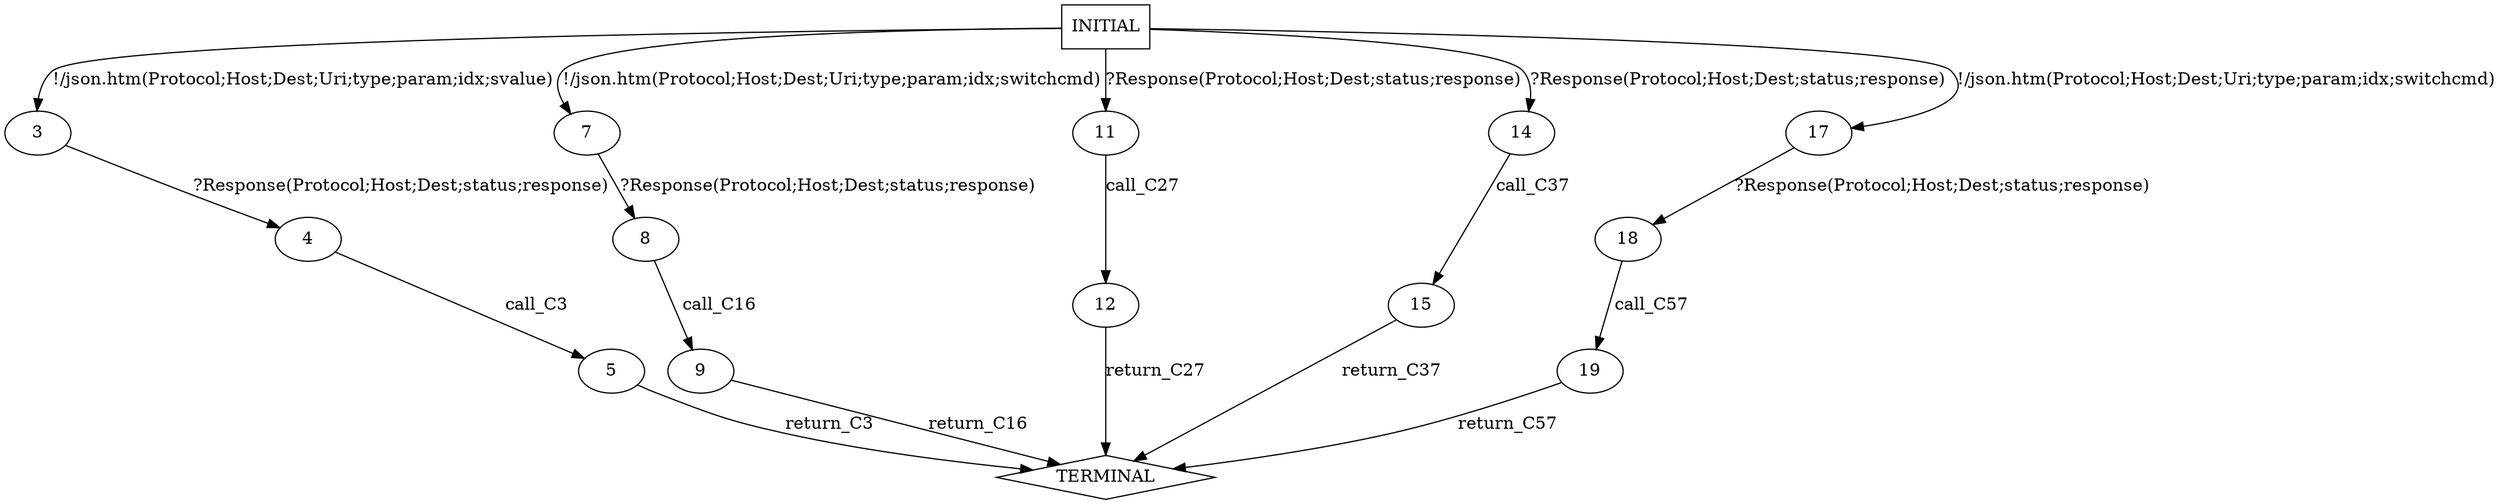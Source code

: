 digraph G {
  0 [label="INITIAL",shape=box];
  1 [label="TERMINAL",shape=diamond];
  3 [label="3"];
  4 [label="4"];
  5 [label="5"];
  7 [label="7"];
  8 [label="8"];
  9 [label="9"];
  11 [label="11"];
  12 [label="12"];
  14 [label="14"];
  15 [label="15"];
  17 [label="17"];
  18 [label="18"];
  19 [label="19"];
0->3 [label="!/json.htm(Protocol;Host;Dest;Uri;type;param;idx;svalue)"];
3->4 [label="?Response(Protocol;Host;Dest;status;response)"];
4->5  [label="call_C3"];
5->1  [label="return_C3"];
0->7 [label="!/json.htm(Protocol;Host;Dest;Uri;type;param;idx;switchcmd)"];
7->8 [label="?Response(Protocol;Host;Dest;status;response)"];
8->9  [label="call_C16"];
9->1  [label="return_C16"];
0->11 [label="?Response(Protocol;Host;Dest;status;response)"];
11->12  [label="call_C27"];
12->1  [label="return_C27"];
0->14 [label="?Response(Protocol;Host;Dest;status;response)"];
14->15  [label="call_C37"];
15->1  [label="return_C37"];
0->17 [label="!/json.htm(Protocol;Host;Dest;Uri;type;param;idx;switchcmd)"];
17->18 [label="?Response(Protocol;Host;Dest;status;response)"];
18->19  [label="call_C57"];
19->1  [label="return_C57"];
}
